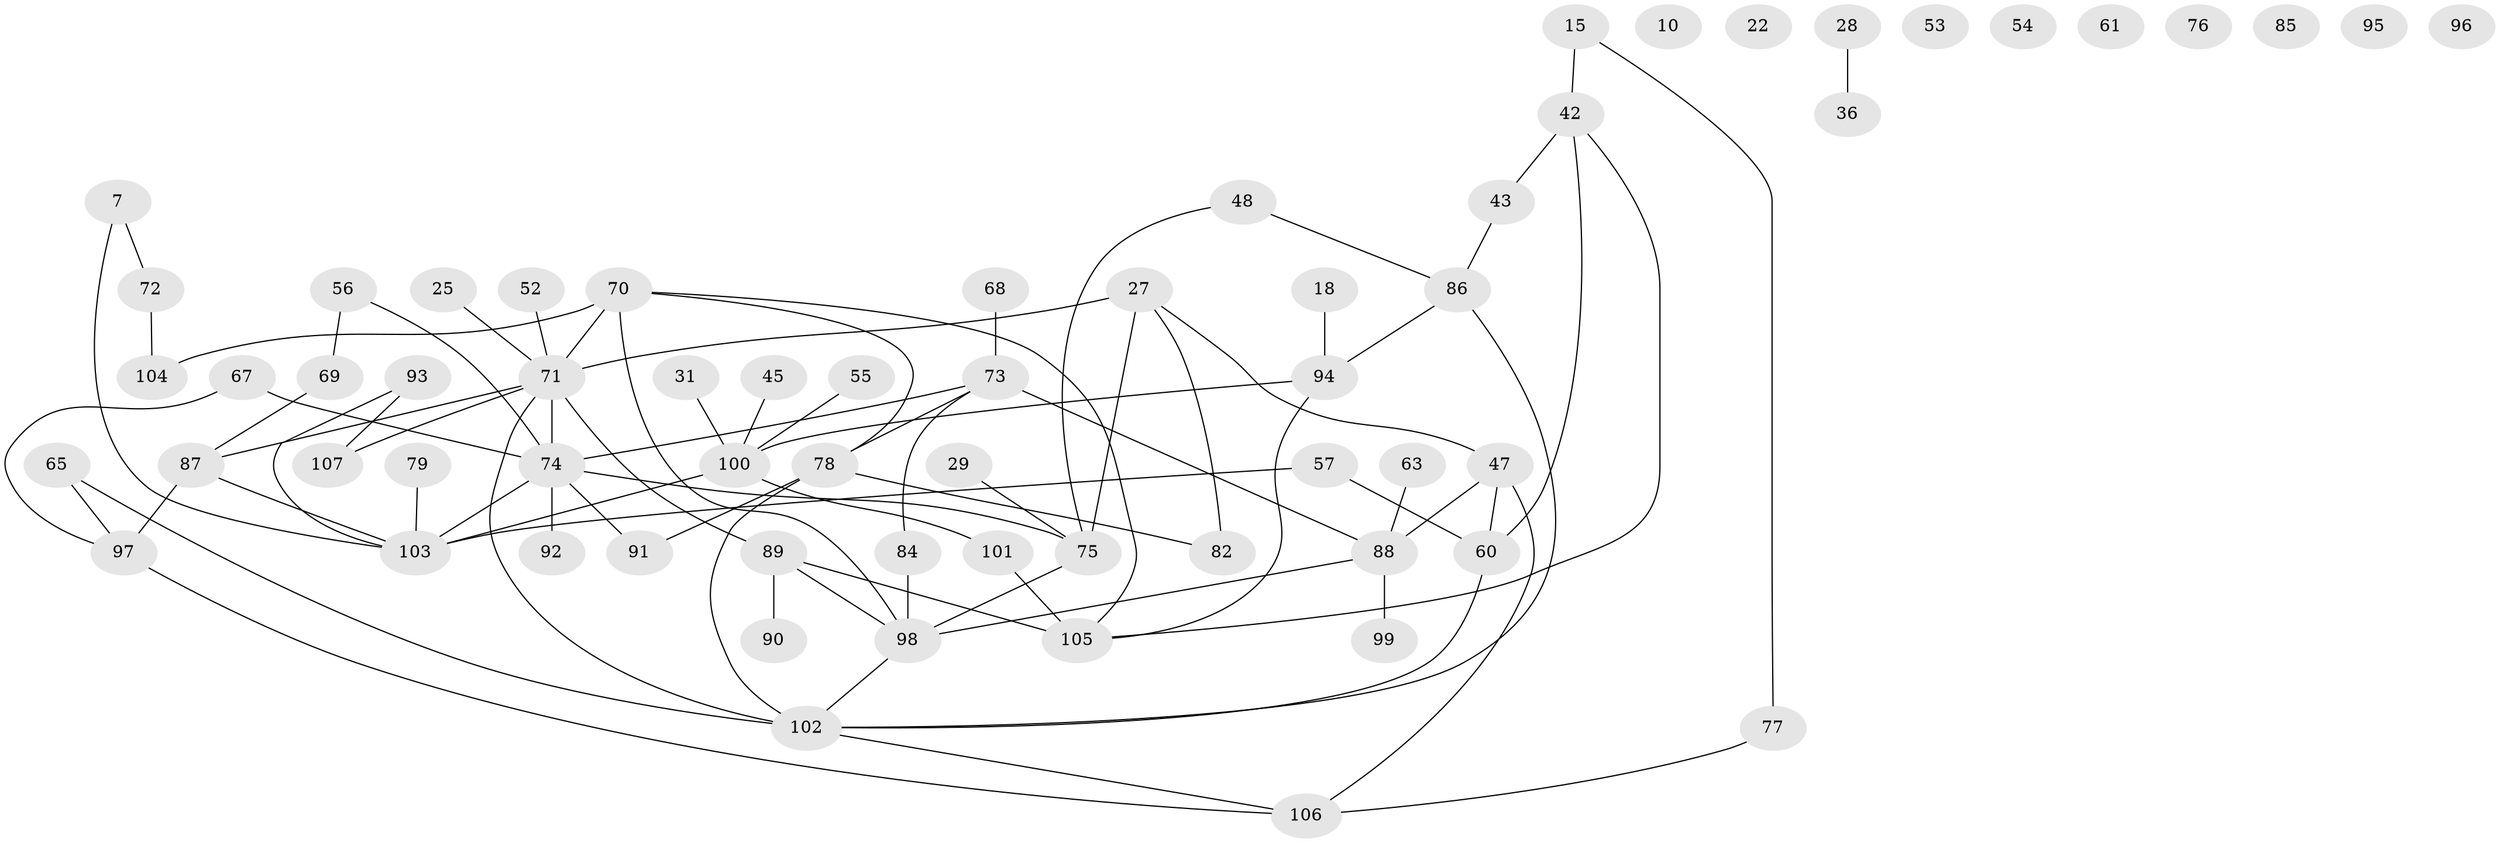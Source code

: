 // original degree distribution, {2: 0.2803738317757009, 4: 0.14953271028037382, 5: 0.09345794392523364, 3: 0.1588785046728972, 0: 0.08411214953271028, 6: 0.018691588785046728, 1: 0.205607476635514, 7: 0.009345794392523364}
// Generated by graph-tools (version 1.1) at 2025/43/03/04/25 21:43:08]
// undirected, 64 vertices, 82 edges
graph export_dot {
graph [start="1"]
  node [color=gray90,style=filled];
  7;
  10;
  15;
  18;
  22;
  25;
  27 [super="+8"];
  28;
  29;
  31;
  36;
  42;
  43;
  45;
  47;
  48;
  52;
  53;
  54;
  55;
  56;
  57;
  60;
  61;
  63;
  65 [super="+50"];
  67;
  68;
  69;
  70 [super="+49"];
  71 [super="+64+41"];
  72;
  73 [super="+21"];
  74 [super="+20+39"];
  75 [super="+11"];
  76;
  77;
  78 [super="+30+58"];
  79;
  82;
  84 [super="+9+62"];
  85;
  86;
  87 [super="+3+24"];
  88 [super="+1+32+80"];
  89;
  90;
  91;
  92;
  93;
  94;
  95;
  96;
  97 [super="+13"];
  98 [super="+51+59+83"];
  99;
  100 [super="+14"];
  101;
  102 [super="+35+66"];
  103 [super="+33"];
  104;
  105 [super="+37"];
  106;
  107 [super="+12+40+44+81"];
  7 -- 72;
  7 -- 103;
  15 -- 42;
  15 -- 77;
  18 -- 94;
  25 -- 71;
  27 -- 82;
  27 -- 75 [weight=2];
  27 -- 47;
  27 -- 71;
  28 -- 36;
  29 -- 75;
  31 -- 100;
  42 -- 43;
  42 -- 60;
  42 -- 105;
  43 -- 86;
  45 -- 100;
  47 -- 60;
  47 -- 88;
  47 -- 106;
  48 -- 75;
  48 -- 86;
  52 -- 71;
  55 -- 100;
  56 -- 69;
  56 -- 74;
  57 -- 60;
  57 -- 103;
  60 -- 102;
  63 -- 88;
  65 -- 97;
  65 -- 102;
  67 -- 74;
  67 -- 97;
  68 -- 73;
  69 -- 87;
  70 -- 71 [weight=3];
  70 -- 78;
  70 -- 104;
  70 -- 105;
  70 -- 98;
  71 -- 107 [weight=2];
  71 -- 89;
  71 -- 74;
  71 -- 102 [weight=2];
  71 -- 87;
  72 -- 104;
  73 -- 78;
  73 -- 74;
  73 -- 84;
  73 -- 88;
  74 -- 75;
  74 -- 103;
  74 -- 91;
  74 -- 92;
  75 -- 98 [weight=2];
  77 -- 106;
  78 -- 82;
  78 -- 102;
  78 -- 91;
  79 -- 103;
  84 -- 98;
  86 -- 94;
  86 -- 102;
  87 -- 97;
  87 -- 103;
  88 -- 99;
  88 -- 98;
  89 -- 90;
  89 -- 105 [weight=2];
  89 -- 98;
  93 -- 103;
  93 -- 107;
  94 -- 100;
  94 -- 105;
  97 -- 106;
  98 -- 102;
  100 -- 101;
  100 -- 103 [weight=2];
  101 -- 105;
  102 -- 106;
}
